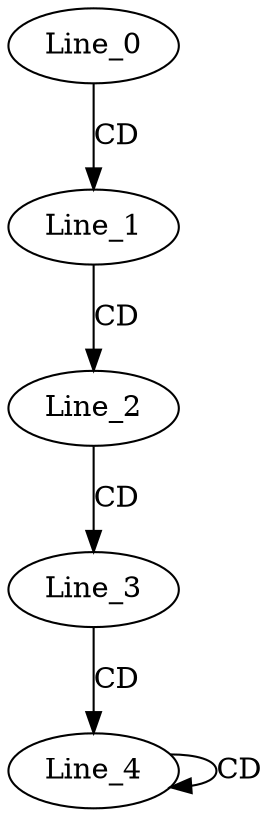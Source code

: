 digraph G {
  Line_0;
  Line_1;
  Line_2;
  Line_3;
  Line_4;
  Line_4;
  Line_0 -> Line_1 [ label="CD" ];
  Line_1 -> Line_2 [ label="CD" ];
  Line_2 -> Line_3 [ label="CD" ];
  Line_3 -> Line_4 [ label="CD" ];
  Line_4 -> Line_4 [ label="CD" ];
}
